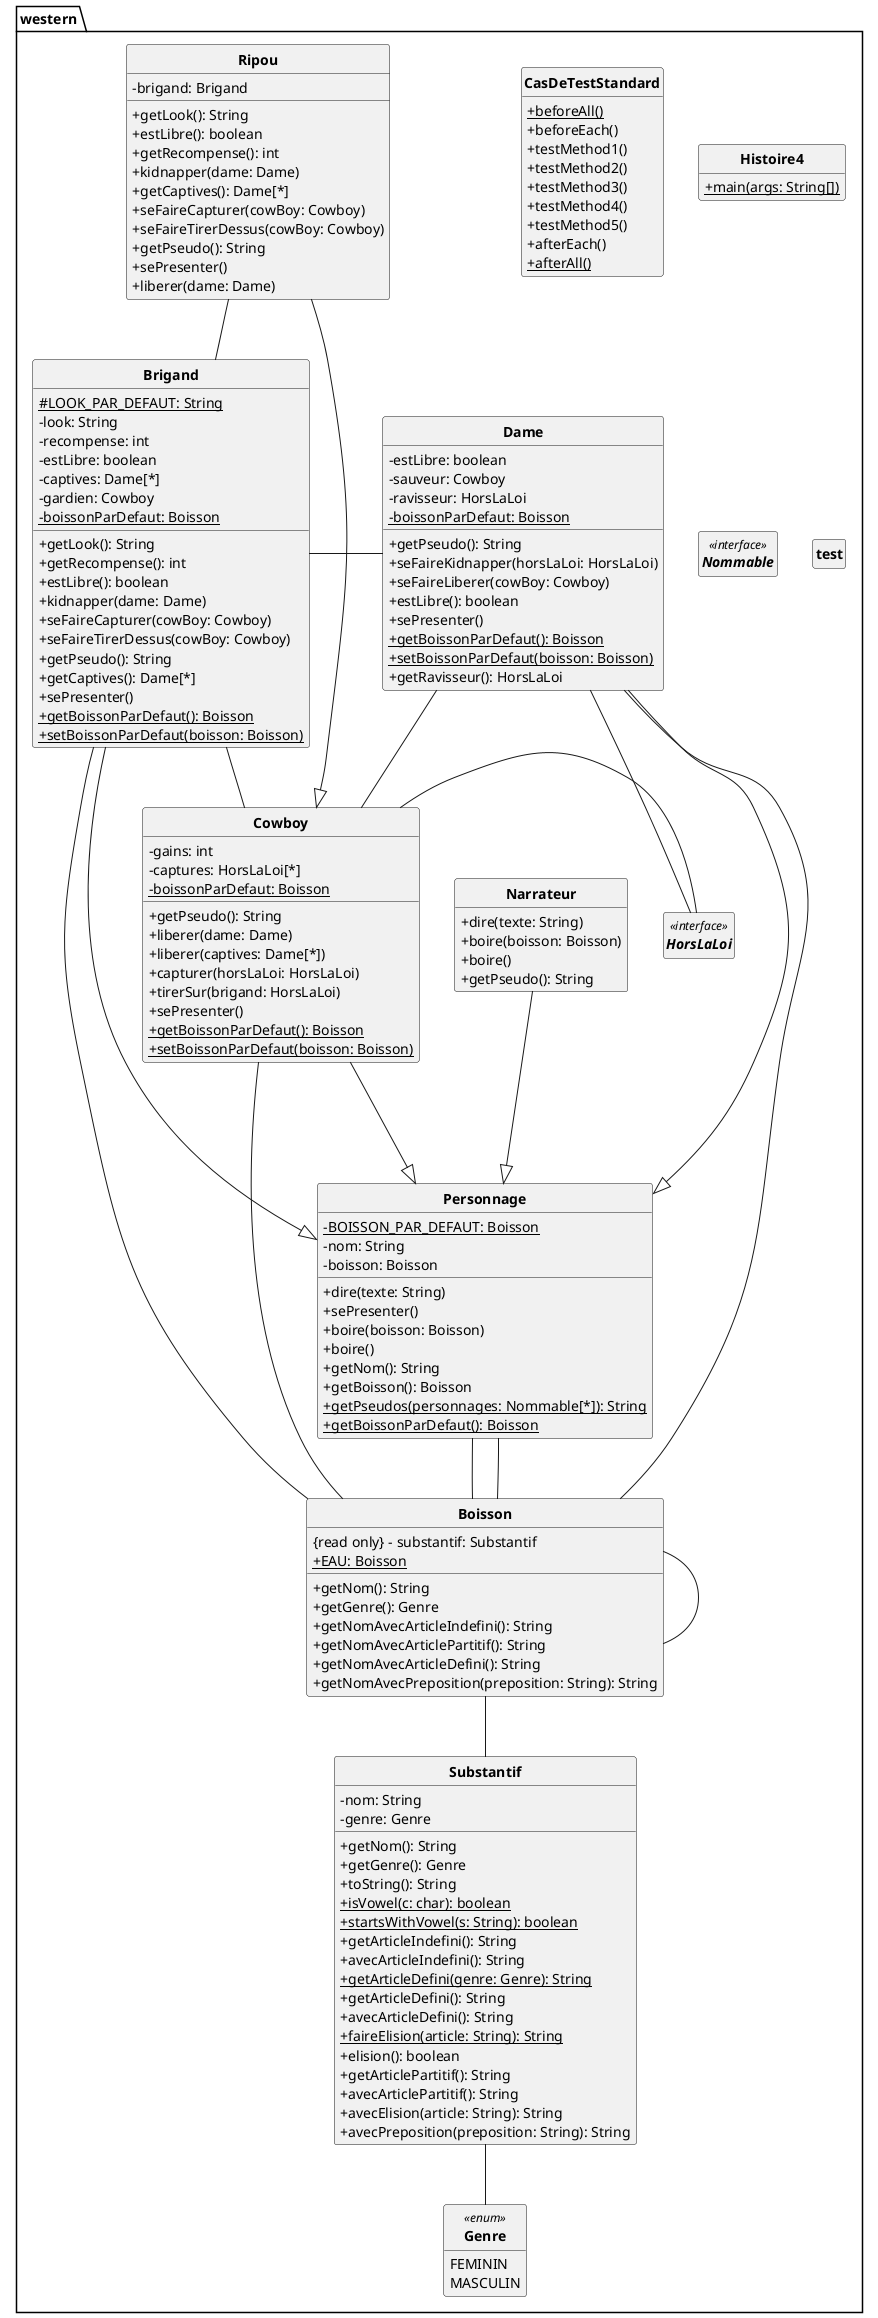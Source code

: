 @startuml
'https://plantuml.com/class-diagram
skinparam style strictuml
skinparam classAttributeIconSize 0
skinparam classFontStyle Bold
hide empty members

'''DCA + 
Class western.Boisson{
{read only} - substantif: Substantif
{static} + EAU: Boisson
+ getNom(): String
+ getGenre(): Genre
+ getNomAvecArticleIndefini(): String
+ getNomAvecArticlePartitif(): String
+ getNomAvecArticleDefini(): String
+ getNomAvecPreposition(preposition: String): String

}
western.Boisson -- western.Substantif
western.Boisson -- western.Boisson


Class western.Brigand{
{static} # LOOK_PAR_DEFAUT: String
- look: String
- recompense: int
- estLibre: boolean
- captives: Dame[*]
- gardien: Cowboy
+ getLook(): String
+ getRecompense(): int
+ estLibre(): boolean
+ kidnapper(dame: Dame)
+ seFaireCapturer(cowBoy: Cowboy)
+ seFaireTirerDessus(cowBoy: Cowboy)
+ getPseudo(): String
+ getCaptives(): Dame[*]
+ sePresenter()
{static} - boissonParDefaut: Boisson
{static} + getBoissonParDefaut(): Boisson
{static} + setBoissonParDefaut(boisson: Boisson)

}
western.Brigand - western.Dame
western.Brigand -- western.Cowboy
western.Brigand -- western.Boisson

western.Brigand ---|> western.Personnage
Class western.CasDeTestStandard{
{static} + beforeAll()
+ beforeEach()
+ testMethod1()
+ testMethod2()
+ testMethod3()
+ testMethod4()
+ testMethod5()
+ afterEach()
{static} + afterAll()

}


Class western.Cowboy{
- gains: int
- captures: HorsLaLoi[*]
+ getPseudo(): String
+ liberer(dame: Dame)
+ liberer(captives: Dame[*])
+ capturer(horsLaLoi: HorsLaLoi)
+ tirerSur(brigand: HorsLaLoi)
+ sePresenter()
{static} - boissonParDefaut: Boisson
{static} + getBoissonParDefaut(): Boisson
{static} + setBoissonParDefaut(boisson: Boisson)

}
western.Cowboy - western.HorsLaLoi
western.Cowboy -- western.Boisson

western.Cowboy ---|> western.Personnage
Class western.Dame{
- estLibre: boolean
- sauveur: Cowboy
- ravisseur: HorsLaLoi
+ getPseudo(): String
+ seFaireKidnapper(horsLaLoi: HorsLaLoi)
+ seFaireLiberer(cowBoy: Cowboy)
+ estLibre(): boolean
+ sePresenter()
{static} - boissonParDefaut: Boisson
{static} + getBoissonParDefaut(): Boisson
{static} + setBoissonParDefaut(boisson: Boisson)
+ getRavisseur(): HorsLaLoi

}
western.Dame -- western.Cowboy
western.Dame -- western.HorsLaLoi
western.Dame -- western.Boisson

western.Dame ---|> western.Personnage
Enum western.Genre<<enum>> {
FEMININ
MASCULIN

}
Class western.Histoire4{
{static} + main(args: String[])

}


Interface western.HorsLaLoi<<interface>> {
}
Class western.Narrateur{
+ dire(texte: String)
+ boire(boisson: Boisson)
+ boire()
+ getPseudo(): String

}

western.Narrateur ---|> western.Personnage
Interface western.Nommable<<interface>> {
}
Class western.Personnage{
{static} - BOISSON_PAR_DEFAUT: Boisson
- nom: String
- boisson: Boisson
+ dire(texte: String)
+ sePresenter()
+ boire(boisson: Boisson)
+ boire()
+ getNom(): String
+ getBoisson(): Boisson
{static} + getPseudos(personnages: Nommable[*]): String
{static} + getBoissonParDefaut(): Boisson

}
western.Personnage -- western.Boisson
western.Personnage -- western.Boisson


Class western.Ripou{
- brigand: Brigand
+ getLook(): String
+ estLibre(): boolean
+ getRecompense(): int
+ kidnapper(dame: Dame)
+ getCaptives(): Dame[*]
+ seFaireCapturer(cowBoy: Cowboy)
+ seFaireTirerDessus(cowBoy: Cowboy)
+ getPseudo(): String
+ sePresenter()
+ liberer(dame: Dame)

}
western.Ripou -- western.Brigand

western.Ripou ---|> western.Cowboy
Class western.Substantif{
- nom: String
- genre: Genre
+ getNom(): String
+ getGenre(): Genre
+ toString(): String
{static} + isVowel(c: char): boolean
{static} + startsWithVowel(s: String): boolean
+ getArticleIndefini(): String
+ avecArticleIndefini(): String
{static} + getArticleDefini(genre: Genre): String
+ getArticleDefini(): String
+ avecArticleDefini(): String
{static} + faireElision(article: String): String
+ elision(): boolean
+ getArticlePartitif(): String
+ avecArticlePartitif(): String
+ avecElision(article: String): String
+ avecPreposition(preposition: String): String

}
western.Substantif -- western.Genre


Class western.test{

}



@enduml

